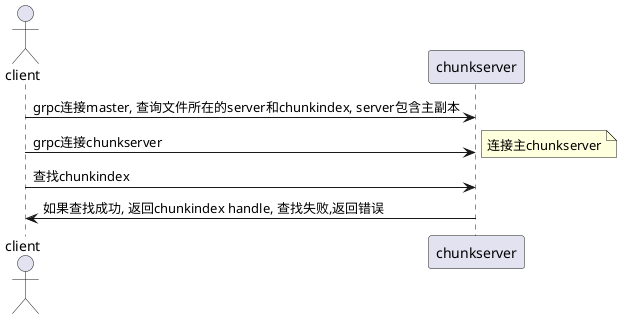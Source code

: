 @startuml
actor client
client -> chunkserver: grpc连接master, 查询文件所在的server和chunkindex, server包含主副本
client -> chunkserver: grpc连接chunkserver
note right: 连接主chunkserver
client -> chunkserver: 查找chunkindex
chunkserver -> client: 如果查找成功, 返回chunkindex handle, 查找失败,返回错误
@enduml